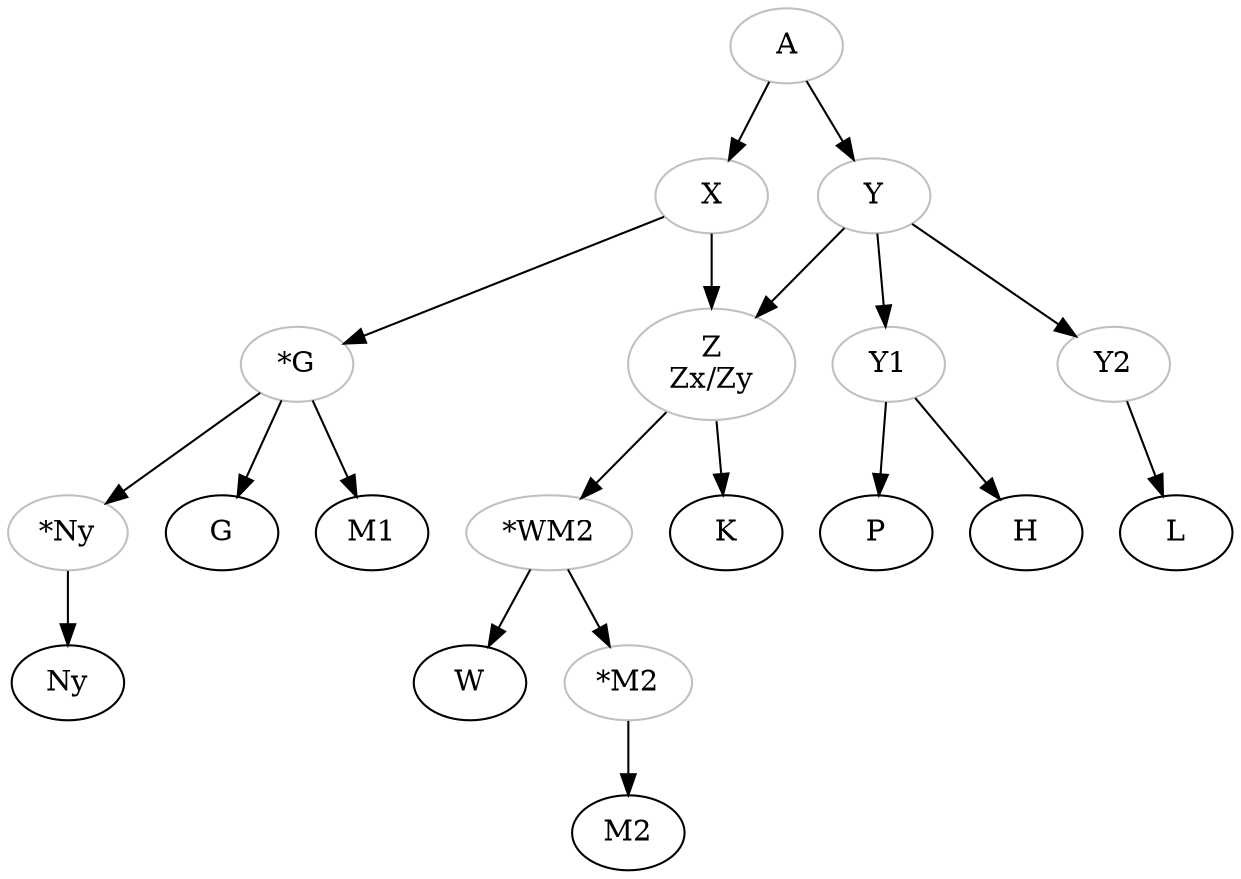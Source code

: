digraph {
A [color="grey"] ;
X [color="grey"] ;
Y [color="grey"] ;
ZZxZy [color="grey", label="Z\nZx/Zy"] ;
Gstar [color="grey", label="*G"] ;
Nystar [color="grey", label="*Ny"] ;
WM2star [color="grey", label="*WM2"] ;
M2star [color="grey", label="*M2"] ;
Y1 [color="grey"] ;
Y2 [color="grey"] ;
A -> X ;
A -> Y ;
X -> ZZxZy ;
Y -> ZZxZy ;
X -> Gstar ;
Gstar -> G ;
Gstar -> Nystar ;
Gstar -> M1 ;
Nystar -> Ny ;
ZZxZy -> K ;
ZZxZy -> WM2star ;
WM2star -> W ;
WM2star -> M2star ;
M2star -> M2 ;
Y -> Y1 ;
Y -> Y2 ;
Y1 -> P ;
Y1 -> H ;
Y2 -> L ;
}


